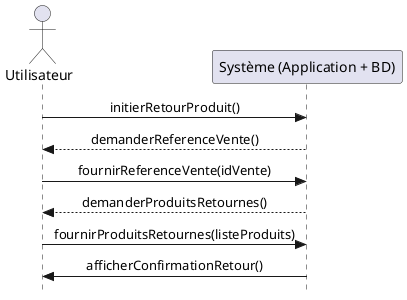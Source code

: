 @startuml dss_cu2
skinparam style strictuml
skinparam defaultfontname Verdana
skinparam sequence {
    MessageAlign center
}

actor Utilisateur as user
participant "Système (Application + BD)" as system

user -> system : initierRetourProduit()
system --> user : demanderReferenceVente()
user -> system : fournirReferenceVente(idVente)
system --> user : demanderProduitsRetournes()
user -> system : fournirProduitsRetournes(listeProduits)
system -> user : afficherConfirmationRetour()
@enduml
